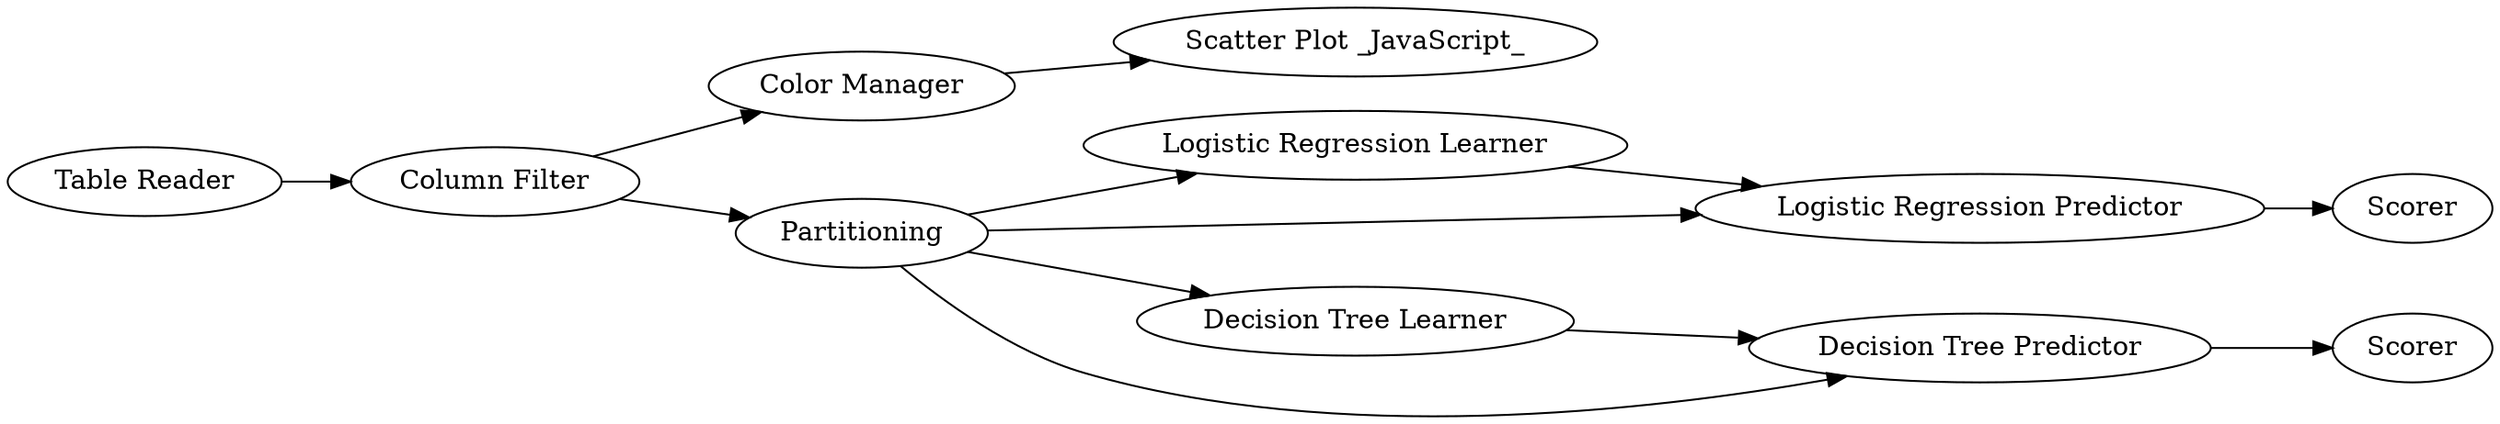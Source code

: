 digraph {
	1 [label="Table Reader"]
	2 [label="Color Manager"]
	3 [label="Column Filter"]
	4 [label="Scatter Plot _JavaScript_"]
	5 [label="Logistic Regression Learner"]
	6 [label=Partitioning]
	7 [label="Logistic Regression Predictor"]
	8 [label=Scorer]
	9 [label="Decision Tree Learner"]
	10 [label="Decision Tree Predictor"]
	11 [label=Scorer]
	1 -> 3
	2 -> 4
	3 -> 2
	3 -> 6
	5 -> 7
	6 -> 5
	6 -> 7
	6 -> 9
	6 -> 10
	7 -> 8
	9 -> 10
	10 -> 11
	rankdir=LR
}
